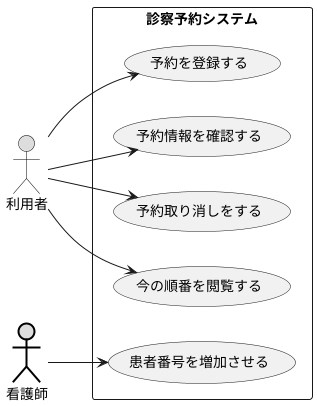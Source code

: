 @startuml
    left to right direction
    actor 利用者 as user #DDDDDD;line:black;
    actor 看護師 as nurse #DDDDDD;line:black;line.bold;
    rectangle 診察予約システム{
        usecase 予約を登録する
        usecase 予約情報を確認する
        usecase 予約取り消しをする
        usecase 今の順番を閲覧する
        usecase 患者番号を増加させる
    }
    user --> 予約を登録する
    user --> 予約情報を確認する
    user --> 予約取り消しをする
    user --> 今の順番を閲覧する
    nurse --> 患者番号を増加させる 
@enduml
